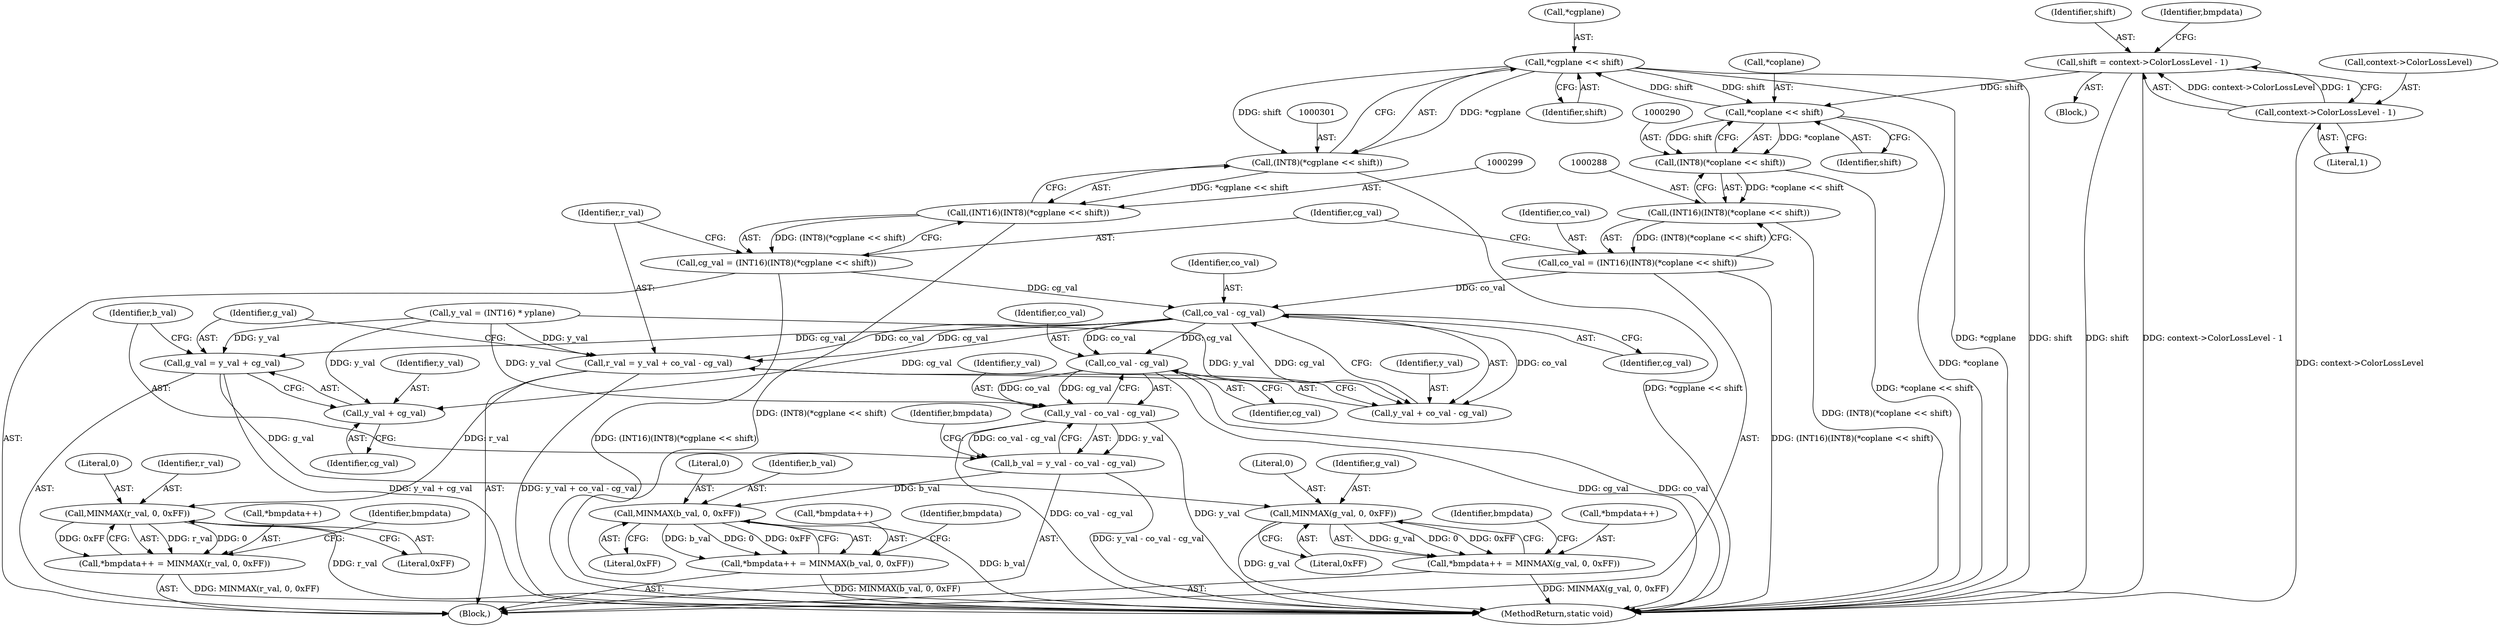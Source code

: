 digraph "1_FreeRDP_d1112c279bd1a327e8e4d0b5f371458bf2579659@pointer" {
"1000302" [label="(Call,*cgplane << shift)"];
"1000291" [label="(Call,*coplane << shift)"];
"1000302" [label="(Call,*cgplane << shift)"];
"1000122" [label="(Call,shift = context->ColorLossLevel - 1)"];
"1000124" [label="(Call,context->ColorLossLevel - 1)"];
"1000289" [label="(Call,(INT8)(*coplane << shift))"];
"1000287" [label="(Call,(INT16)(INT8)(*coplane << shift))"];
"1000285" [label="(Call,co_val = (INT16)(INT8)(*coplane << shift))"];
"1000311" [label="(Call,co_val - cg_val)"];
"1000307" [label="(Call,r_val = y_val + co_val - cg_val)"];
"1000348" [label="(Call,MINMAX(r_val, 0, 0xFF))"];
"1000344" [label="(Call,*bmpdata++ = MINMAX(r_val, 0, 0xFF))"];
"1000309" [label="(Call,y_val + co_val - cg_val)"];
"1000315" [label="(Call,g_val = y_val + cg_val)"];
"1000340" [label="(Call,MINMAX(g_val, 0, 0xFF))"];
"1000336" [label="(Call,*bmpdata++ = MINMAX(g_val, 0, 0xFF))"];
"1000317" [label="(Call,y_val + cg_val)"];
"1000325" [label="(Call,co_val - cg_val)"];
"1000323" [label="(Call,y_val - co_val - cg_val)"];
"1000321" [label="(Call,b_val = y_val - co_val - cg_val)"];
"1000332" [label="(Call,MINMAX(b_val, 0, 0xFF))"];
"1000328" [label="(Call,*bmpdata++ = MINMAX(b_val, 0, 0xFF))"];
"1000300" [label="(Call,(INT8)(*cgplane << shift))"];
"1000298" [label="(Call,(INT16)(INT8)(*cgplane << shift))"];
"1000296" [label="(Call,cg_val = (INT16)(INT8)(*cgplane << shift))"];
"1000344" [label="(Call,*bmpdata++ = MINMAX(r_val, 0, 0xFF))"];
"1000325" [label="(Call,co_val - cg_val)"];
"1000298" [label="(Call,(INT16)(INT8)(*cgplane << shift))"];
"1000292" [label="(Call,*coplane)"];
"1000286" [label="(Identifier,co_val)"];
"1000347" [label="(Identifier,bmpdata)"];
"1000333" [label="(Identifier,b_val)"];
"1000329" [label="(Call,*bmpdata++)"];
"1000123" [label="(Identifier,shift)"];
"1000355" [label="(Identifier,bmpdata)"];
"1000303" [label="(Call,*cgplane)"];
"1000125" [label="(Call,context->ColorLossLevel)"];
"1000315" [label="(Call,g_val = y_val + cg_val)"];
"1000285" [label="(Call,co_val = (INT16)(INT8)(*coplane << shift))"];
"1000312" [label="(Identifier,co_val)"];
"1000317" [label="(Call,y_val + cg_val)"];
"1000323" [label="(Call,y_val - co_val - cg_val)"];
"1000335" [label="(Literal,0xFF)"];
"1000340" [label="(Call,MINMAX(g_val, 0, 0xFF))"];
"1000332" [label="(Call,MINMAX(b_val, 0, 0xFF))"];
"1000309" [label="(Call,y_val + co_val - cg_val)"];
"1000316" [label="(Identifier,g_val)"];
"1000311" [label="(Call,co_val - cg_val)"];
"1000322" [label="(Identifier,b_val)"];
"1000289" [label="(Call,(INT8)(*coplane << shift))"];
"1000308" [label="(Identifier,r_val)"];
"1000297" [label="(Identifier,cg_val)"];
"1000345" [label="(Call,*bmpdata++)"];
"1000326" [label="(Identifier,co_val)"];
"1000296" [label="(Call,cg_val = (INT16)(INT8)(*cgplane << shift))"];
"1000307" [label="(Call,r_val = y_val + co_val - cg_val)"];
"1000305" [label="(Identifier,shift)"];
"1000124" [label="(Call,context->ColorLossLevel - 1)"];
"1000131" [label="(Identifier,bmpdata)"];
"1000276" [label="(Block,)"];
"1000287" [label="(Call,(INT16)(INT8)(*coplane << shift))"];
"1000313" [label="(Identifier,cg_val)"];
"1000318" [label="(Identifier,y_val)"];
"1000310" [label="(Identifier,y_val)"];
"1000341" [label="(Identifier,g_val)"];
"1000339" [label="(Identifier,bmpdata)"];
"1000110" [label="(Block,)"];
"1000343" [label="(Literal,0xFF)"];
"1000278" [label="(Call,y_val = (INT16) * yplane)"];
"1000302" [label="(Call,*cgplane << shift)"];
"1000327" [label="(Identifier,cg_val)"];
"1000382" [label="(MethodReturn,static void)"];
"1000291" [label="(Call,*coplane << shift)"];
"1000334" [label="(Literal,0)"];
"1000336" [label="(Call,*bmpdata++ = MINMAX(g_val, 0, 0xFF))"];
"1000331" [label="(Identifier,bmpdata)"];
"1000328" [label="(Call,*bmpdata++ = MINMAX(b_val, 0, 0xFF))"];
"1000342" [label="(Literal,0)"];
"1000349" [label="(Identifier,r_val)"];
"1000337" [label="(Call,*bmpdata++)"];
"1000351" [label="(Literal,0xFF)"];
"1000122" [label="(Call,shift = context->ColorLossLevel - 1)"];
"1000319" [label="(Identifier,cg_val)"];
"1000300" [label="(Call,(INT8)(*cgplane << shift))"];
"1000350" [label="(Literal,0)"];
"1000324" [label="(Identifier,y_val)"];
"1000294" [label="(Identifier,shift)"];
"1000321" [label="(Call,b_val = y_val - co_val - cg_val)"];
"1000128" [label="(Literal,1)"];
"1000348" [label="(Call,MINMAX(r_val, 0, 0xFF))"];
"1000302" -> "1000300"  [label="AST: "];
"1000302" -> "1000305"  [label="CFG: "];
"1000303" -> "1000302"  [label="AST: "];
"1000305" -> "1000302"  [label="AST: "];
"1000300" -> "1000302"  [label="CFG: "];
"1000302" -> "1000382"  [label="DDG: *cgplane"];
"1000302" -> "1000382"  [label="DDG: shift"];
"1000302" -> "1000291"  [label="DDG: shift"];
"1000302" -> "1000300"  [label="DDG: *cgplane"];
"1000302" -> "1000300"  [label="DDG: shift"];
"1000291" -> "1000302"  [label="DDG: shift"];
"1000291" -> "1000289"  [label="AST: "];
"1000291" -> "1000294"  [label="CFG: "];
"1000292" -> "1000291"  [label="AST: "];
"1000294" -> "1000291"  [label="AST: "];
"1000289" -> "1000291"  [label="CFG: "];
"1000291" -> "1000382"  [label="DDG: *coplane"];
"1000291" -> "1000289"  [label="DDG: *coplane"];
"1000291" -> "1000289"  [label="DDG: shift"];
"1000122" -> "1000291"  [label="DDG: shift"];
"1000122" -> "1000110"  [label="AST: "];
"1000122" -> "1000124"  [label="CFG: "];
"1000123" -> "1000122"  [label="AST: "];
"1000124" -> "1000122"  [label="AST: "];
"1000131" -> "1000122"  [label="CFG: "];
"1000122" -> "1000382"  [label="DDG: shift"];
"1000122" -> "1000382"  [label="DDG: context->ColorLossLevel - 1"];
"1000124" -> "1000122"  [label="DDG: context->ColorLossLevel"];
"1000124" -> "1000122"  [label="DDG: 1"];
"1000124" -> "1000128"  [label="CFG: "];
"1000125" -> "1000124"  [label="AST: "];
"1000128" -> "1000124"  [label="AST: "];
"1000124" -> "1000382"  [label="DDG: context->ColorLossLevel"];
"1000289" -> "1000287"  [label="AST: "];
"1000290" -> "1000289"  [label="AST: "];
"1000287" -> "1000289"  [label="CFG: "];
"1000289" -> "1000382"  [label="DDG: *coplane << shift"];
"1000289" -> "1000287"  [label="DDG: *coplane << shift"];
"1000287" -> "1000285"  [label="AST: "];
"1000288" -> "1000287"  [label="AST: "];
"1000285" -> "1000287"  [label="CFG: "];
"1000287" -> "1000382"  [label="DDG: (INT8)(*coplane << shift)"];
"1000287" -> "1000285"  [label="DDG: (INT8)(*coplane << shift)"];
"1000285" -> "1000276"  [label="AST: "];
"1000286" -> "1000285"  [label="AST: "];
"1000297" -> "1000285"  [label="CFG: "];
"1000285" -> "1000382"  [label="DDG: (INT16)(INT8)(*coplane << shift)"];
"1000285" -> "1000311"  [label="DDG: co_val"];
"1000311" -> "1000309"  [label="AST: "];
"1000311" -> "1000313"  [label="CFG: "];
"1000312" -> "1000311"  [label="AST: "];
"1000313" -> "1000311"  [label="AST: "];
"1000309" -> "1000311"  [label="CFG: "];
"1000311" -> "1000307"  [label="DDG: co_val"];
"1000311" -> "1000307"  [label="DDG: cg_val"];
"1000311" -> "1000309"  [label="DDG: co_val"];
"1000311" -> "1000309"  [label="DDG: cg_val"];
"1000296" -> "1000311"  [label="DDG: cg_val"];
"1000311" -> "1000315"  [label="DDG: cg_val"];
"1000311" -> "1000317"  [label="DDG: cg_val"];
"1000311" -> "1000325"  [label="DDG: co_val"];
"1000311" -> "1000325"  [label="DDG: cg_val"];
"1000307" -> "1000276"  [label="AST: "];
"1000307" -> "1000309"  [label="CFG: "];
"1000308" -> "1000307"  [label="AST: "];
"1000309" -> "1000307"  [label="AST: "];
"1000316" -> "1000307"  [label="CFG: "];
"1000307" -> "1000382"  [label="DDG: y_val + co_val - cg_val"];
"1000278" -> "1000307"  [label="DDG: y_val"];
"1000307" -> "1000348"  [label="DDG: r_val"];
"1000348" -> "1000344"  [label="AST: "];
"1000348" -> "1000351"  [label="CFG: "];
"1000349" -> "1000348"  [label="AST: "];
"1000350" -> "1000348"  [label="AST: "];
"1000351" -> "1000348"  [label="AST: "];
"1000344" -> "1000348"  [label="CFG: "];
"1000348" -> "1000382"  [label="DDG: r_val"];
"1000348" -> "1000344"  [label="DDG: r_val"];
"1000348" -> "1000344"  [label="DDG: 0"];
"1000348" -> "1000344"  [label="DDG: 0xFF"];
"1000344" -> "1000276"  [label="AST: "];
"1000345" -> "1000344"  [label="AST: "];
"1000355" -> "1000344"  [label="CFG: "];
"1000344" -> "1000382"  [label="DDG: MINMAX(r_val, 0, 0xFF)"];
"1000310" -> "1000309"  [label="AST: "];
"1000278" -> "1000309"  [label="DDG: y_val"];
"1000315" -> "1000276"  [label="AST: "];
"1000315" -> "1000317"  [label="CFG: "];
"1000316" -> "1000315"  [label="AST: "];
"1000317" -> "1000315"  [label="AST: "];
"1000322" -> "1000315"  [label="CFG: "];
"1000315" -> "1000382"  [label="DDG: y_val + cg_val"];
"1000278" -> "1000315"  [label="DDG: y_val"];
"1000315" -> "1000340"  [label="DDG: g_val"];
"1000340" -> "1000336"  [label="AST: "];
"1000340" -> "1000343"  [label="CFG: "];
"1000341" -> "1000340"  [label="AST: "];
"1000342" -> "1000340"  [label="AST: "];
"1000343" -> "1000340"  [label="AST: "];
"1000336" -> "1000340"  [label="CFG: "];
"1000340" -> "1000382"  [label="DDG: g_val"];
"1000340" -> "1000336"  [label="DDG: g_val"];
"1000340" -> "1000336"  [label="DDG: 0"];
"1000340" -> "1000336"  [label="DDG: 0xFF"];
"1000336" -> "1000276"  [label="AST: "];
"1000337" -> "1000336"  [label="AST: "];
"1000347" -> "1000336"  [label="CFG: "];
"1000336" -> "1000382"  [label="DDG: MINMAX(g_val, 0, 0xFF)"];
"1000317" -> "1000319"  [label="CFG: "];
"1000318" -> "1000317"  [label="AST: "];
"1000319" -> "1000317"  [label="AST: "];
"1000278" -> "1000317"  [label="DDG: y_val"];
"1000325" -> "1000323"  [label="AST: "];
"1000325" -> "1000327"  [label="CFG: "];
"1000326" -> "1000325"  [label="AST: "];
"1000327" -> "1000325"  [label="AST: "];
"1000323" -> "1000325"  [label="CFG: "];
"1000325" -> "1000382"  [label="DDG: co_val"];
"1000325" -> "1000382"  [label="DDG: cg_val"];
"1000325" -> "1000323"  [label="DDG: co_val"];
"1000325" -> "1000323"  [label="DDG: cg_val"];
"1000323" -> "1000321"  [label="AST: "];
"1000324" -> "1000323"  [label="AST: "];
"1000321" -> "1000323"  [label="CFG: "];
"1000323" -> "1000382"  [label="DDG: y_val"];
"1000323" -> "1000382"  [label="DDG: co_val - cg_val"];
"1000323" -> "1000321"  [label="DDG: y_val"];
"1000323" -> "1000321"  [label="DDG: co_val - cg_val"];
"1000278" -> "1000323"  [label="DDG: y_val"];
"1000321" -> "1000276"  [label="AST: "];
"1000322" -> "1000321"  [label="AST: "];
"1000331" -> "1000321"  [label="CFG: "];
"1000321" -> "1000382"  [label="DDG: y_val - co_val - cg_val"];
"1000321" -> "1000332"  [label="DDG: b_val"];
"1000332" -> "1000328"  [label="AST: "];
"1000332" -> "1000335"  [label="CFG: "];
"1000333" -> "1000332"  [label="AST: "];
"1000334" -> "1000332"  [label="AST: "];
"1000335" -> "1000332"  [label="AST: "];
"1000328" -> "1000332"  [label="CFG: "];
"1000332" -> "1000382"  [label="DDG: b_val"];
"1000332" -> "1000328"  [label="DDG: b_val"];
"1000332" -> "1000328"  [label="DDG: 0"];
"1000332" -> "1000328"  [label="DDG: 0xFF"];
"1000328" -> "1000276"  [label="AST: "];
"1000329" -> "1000328"  [label="AST: "];
"1000339" -> "1000328"  [label="CFG: "];
"1000328" -> "1000382"  [label="DDG: MINMAX(b_val, 0, 0xFF)"];
"1000300" -> "1000298"  [label="AST: "];
"1000301" -> "1000300"  [label="AST: "];
"1000298" -> "1000300"  [label="CFG: "];
"1000300" -> "1000382"  [label="DDG: *cgplane << shift"];
"1000300" -> "1000298"  [label="DDG: *cgplane << shift"];
"1000298" -> "1000296"  [label="AST: "];
"1000299" -> "1000298"  [label="AST: "];
"1000296" -> "1000298"  [label="CFG: "];
"1000298" -> "1000382"  [label="DDG: (INT8)(*cgplane << shift)"];
"1000298" -> "1000296"  [label="DDG: (INT8)(*cgplane << shift)"];
"1000296" -> "1000276"  [label="AST: "];
"1000297" -> "1000296"  [label="AST: "];
"1000308" -> "1000296"  [label="CFG: "];
"1000296" -> "1000382"  [label="DDG: (INT16)(INT8)(*cgplane << shift)"];
}

